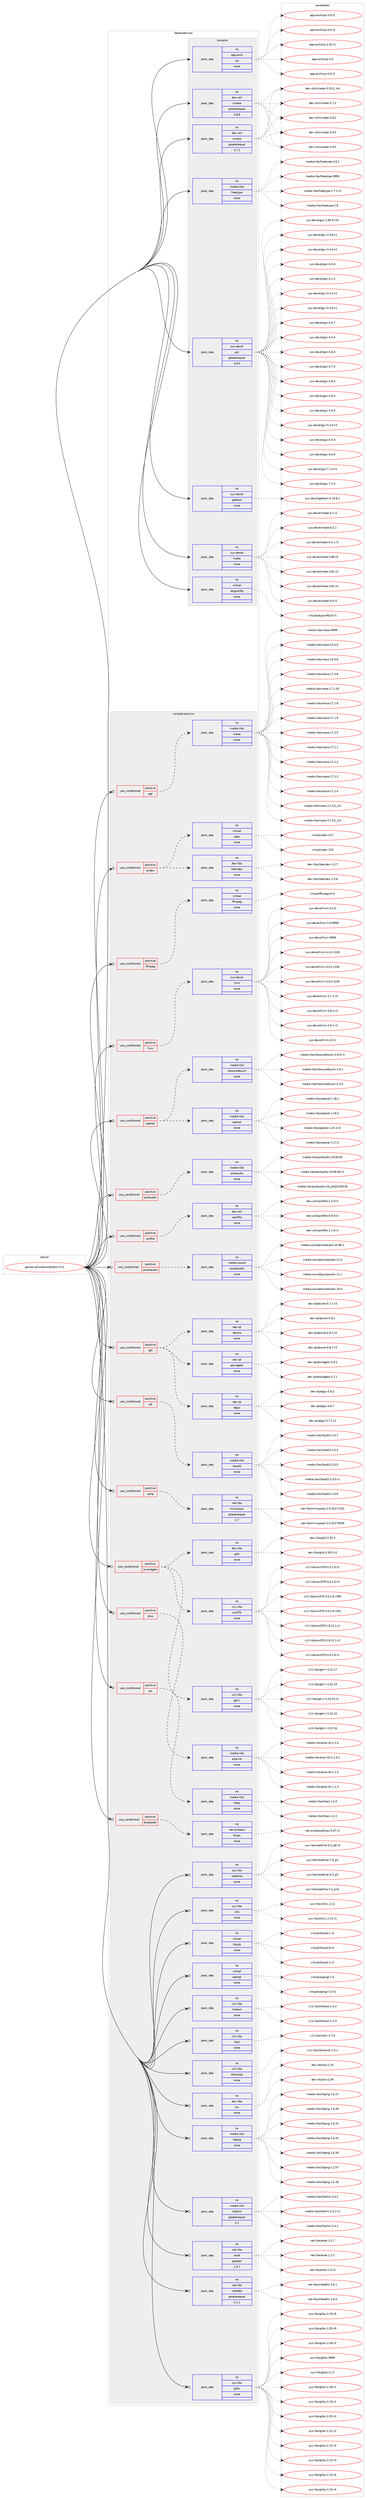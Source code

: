 digraph prolog {

# *************
# Graph options
# *************

newrank=true;
concentrate=true;
compound=true;
graph [rankdir=LR,fontname=Helvetica,fontsize=10,ranksep=1.5];#, ranksep=2.5, nodesep=0.2];
edge  [arrowhead=vee];
node  [fontname=Helvetica,fontsize=10];

# **********
# The ebuild
# **********

subgraph cluster_leftcol {
color=gray;
rank=same;
label=<<i>ebuild</i>>;
id [label="games-emulation/dolphin-5.0", color=red, width=4, href="../games-emulation/dolphin-5.0.svg"];
}

# ****************
# The dependencies
# ****************

subgraph cluster_midcol {
color=gray;
label=<<i>dependencies</i>>;
subgraph cluster_compile {
fillcolor="#eeeeee";
style=filled;
label=<<i>compile</i>>;
subgraph pack211803 {
dependency296151 [label=<<TABLE BORDER="0" CELLBORDER="1" CELLSPACING="0" CELLPADDING="4" WIDTH="220"><TR><TD ROWSPAN="6" CELLPADDING="30">pack_dep</TD></TR><TR><TD WIDTH="110">no</TD></TR><TR><TD>app-arch</TD></TR><TR><TD>zip</TD></TR><TR><TD>none</TD></TR><TR><TD></TD></TR></TABLE>>, shape=none, color=blue];
}
id:e -> dependency296151:w [weight=20,style="solid",arrowhead="vee"];
subgraph pack211804 {
dependency296152 [label=<<TABLE BORDER="0" CELLBORDER="1" CELLSPACING="0" CELLPADDING="4" WIDTH="220"><TR><TD ROWSPAN="6" CELLPADDING="30">pack_dep</TD></TR><TR><TD WIDTH="110">no</TD></TR><TR><TD>dev-util</TD></TR><TR><TD>cmake</TD></TR><TR><TD>greaterequal</TD></TR><TR><TD>2.8.8</TD></TR></TABLE>>, shape=none, color=blue];
}
id:e -> dependency296152:w [weight=20,style="solid",arrowhead="vee"];
subgraph pack211805 {
dependency296153 [label=<<TABLE BORDER="0" CELLBORDER="1" CELLSPACING="0" CELLPADDING="4" WIDTH="220"><TR><TD ROWSPAN="6" CELLPADDING="30">pack_dep</TD></TR><TR><TD WIDTH="110">no</TD></TR><TR><TD>dev-util</TD></TR><TR><TD>cmake</TD></TR><TR><TD>greaterequal</TD></TR><TR><TD>3.7.2</TD></TR></TABLE>>, shape=none, color=blue];
}
id:e -> dependency296153:w [weight=20,style="solid",arrowhead="vee"];
subgraph pack211806 {
dependency296154 [label=<<TABLE BORDER="0" CELLBORDER="1" CELLSPACING="0" CELLPADDING="4" WIDTH="220"><TR><TD ROWSPAN="6" CELLPADDING="30">pack_dep</TD></TR><TR><TD WIDTH="110">no</TD></TR><TR><TD>media-libs</TD></TR><TR><TD>freetype</TD></TR><TR><TD>none</TD></TR><TR><TD></TD></TR></TABLE>>, shape=none, color=blue];
}
id:e -> dependency296154:w [weight=20,style="solid",arrowhead="vee"];
subgraph pack211807 {
dependency296155 [label=<<TABLE BORDER="0" CELLBORDER="1" CELLSPACING="0" CELLPADDING="4" WIDTH="220"><TR><TD ROWSPAN="6" CELLPADDING="30">pack_dep</TD></TR><TR><TD WIDTH="110">no</TD></TR><TR><TD>sys-devel</TD></TR><TR><TD>gcc</TD></TR><TR><TD>greaterequal</TD></TR><TR><TD>4.9.0</TD></TR></TABLE>>, shape=none, color=blue];
}
id:e -> dependency296155:w [weight=20,style="solid",arrowhead="vee"];
subgraph pack211808 {
dependency296156 [label=<<TABLE BORDER="0" CELLBORDER="1" CELLSPACING="0" CELLPADDING="4" WIDTH="220"><TR><TD ROWSPAN="6" CELLPADDING="30">pack_dep</TD></TR><TR><TD WIDTH="110">no</TD></TR><TR><TD>sys-devel</TD></TR><TR><TD>gettext</TD></TR><TR><TD>none</TD></TR><TR><TD></TD></TR></TABLE>>, shape=none, color=blue];
}
id:e -> dependency296156:w [weight=20,style="solid",arrowhead="vee"];
subgraph pack211809 {
dependency296157 [label=<<TABLE BORDER="0" CELLBORDER="1" CELLSPACING="0" CELLPADDING="4" WIDTH="220"><TR><TD ROWSPAN="6" CELLPADDING="30">pack_dep</TD></TR><TR><TD WIDTH="110">no</TD></TR><TR><TD>sys-devel</TD></TR><TR><TD>make</TD></TR><TR><TD>none</TD></TR><TR><TD></TD></TR></TABLE>>, shape=none, color=blue];
}
id:e -> dependency296157:w [weight=20,style="solid",arrowhead="vee"];
subgraph pack211810 {
dependency296158 [label=<<TABLE BORDER="0" CELLBORDER="1" CELLSPACING="0" CELLPADDING="4" WIDTH="220"><TR><TD ROWSPAN="6" CELLPADDING="30">pack_dep</TD></TR><TR><TD WIDTH="110">no</TD></TR><TR><TD>virtual</TD></TR><TR><TD>pkgconfig</TD></TR><TR><TD>none</TD></TR><TR><TD></TD></TR></TABLE>>, shape=none, color=blue];
}
id:e -> dependency296158:w [weight=20,style="solid",arrowhead="vee"];
}
subgraph cluster_compileandrun {
fillcolor="#eeeeee";
style=filled;
label=<<i>compile and run</i>>;
subgraph cond79890 {
dependency296159 [label=<<TABLE BORDER="0" CELLBORDER="1" CELLSPACING="0" CELLPADDING="4"><TR><TD ROWSPAN="3" CELLPADDING="10">use_conditional</TD></TR><TR><TD>positive</TD></TR><TR><TD>alsa</TD></TR></TABLE>>, shape=none, color=red];
subgraph pack211811 {
dependency296160 [label=<<TABLE BORDER="0" CELLBORDER="1" CELLSPACING="0" CELLPADDING="4" WIDTH="220"><TR><TD ROWSPAN="6" CELLPADDING="30">pack_dep</TD></TR><TR><TD WIDTH="110">no</TD></TR><TR><TD>media-libs</TD></TR><TR><TD>alsa-lib</TD></TR><TR><TD>none</TD></TR><TR><TD></TD></TR></TABLE>>, shape=none, color=blue];
}
dependency296159:e -> dependency296160:w [weight=20,style="dashed",arrowhead="vee"];
}
id:e -> dependency296159:w [weight=20,style="solid",arrowhead="odotvee"];
subgraph cond79891 {
dependency296161 [label=<<TABLE BORDER="0" CELLBORDER="1" CELLSPACING="0" CELLPADDING="4"><TR><TD ROWSPAN="3" CELLPADDING="10">use_conditional</TD></TR><TR><TD>positive</TD></TR><TR><TD>ao</TD></TR></TABLE>>, shape=none, color=red];
subgraph pack211812 {
dependency296162 [label=<<TABLE BORDER="0" CELLBORDER="1" CELLSPACING="0" CELLPADDING="4" WIDTH="220"><TR><TD ROWSPAN="6" CELLPADDING="30">pack_dep</TD></TR><TR><TD WIDTH="110">no</TD></TR><TR><TD>media-libs</TD></TR><TR><TD>libao</TD></TR><TR><TD>none</TD></TR><TR><TD></TD></TR></TABLE>>, shape=none, color=blue];
}
dependency296161:e -> dependency296162:w [weight=20,style="dashed",arrowhead="vee"];
}
id:e -> dependency296161:w [weight=20,style="solid",arrowhead="odotvee"];
subgraph cond79892 {
dependency296163 [label=<<TABLE BORDER="0" CELLBORDER="1" CELLSPACING="0" CELLPADDING="4"><TR><TD ROWSPAN="3" CELLPADDING="10">use_conditional</TD></TR><TR><TD>positive</TD></TR><TR><TD>bluetooth</TD></TR></TABLE>>, shape=none, color=red];
subgraph pack211813 {
dependency296164 [label=<<TABLE BORDER="0" CELLBORDER="1" CELLSPACING="0" CELLPADDING="4" WIDTH="220"><TR><TD ROWSPAN="6" CELLPADDING="30">pack_dep</TD></TR><TR><TD WIDTH="110">no</TD></TR><TR><TD>net-wireless</TD></TR><TR><TD>bluez</TD></TR><TR><TD>none</TD></TR><TR><TD></TD></TR></TABLE>>, shape=none, color=blue];
}
dependency296163:e -> dependency296164:w [weight=20,style="dashed",arrowhead="vee"];
}
id:e -> dependency296163:w [weight=20,style="solid",arrowhead="odotvee"];
subgraph cond79893 {
dependency296165 [label=<<TABLE BORDER="0" CELLBORDER="1" CELLSPACING="0" CELLPADDING="4"><TR><TD ROWSPAN="3" CELLPADDING="10">use_conditional</TD></TR><TR><TD>positive</TD></TR><TR><TD>egl</TD></TR></TABLE>>, shape=none, color=red];
subgraph pack211814 {
dependency296166 [label=<<TABLE BORDER="0" CELLBORDER="1" CELLSPACING="0" CELLPADDING="4" WIDTH="220"><TR><TD ROWSPAN="6" CELLPADDING="30">pack_dep</TD></TR><TR><TD WIDTH="110">no</TD></TR><TR><TD>media-libs</TD></TR><TR><TD>mesa</TD></TR><TR><TD>none</TD></TR><TR><TD></TD></TR></TABLE>>, shape=none, color=blue];
}
dependency296165:e -> dependency296166:w [weight=20,style="dashed",arrowhead="vee"];
}
id:e -> dependency296165:w [weight=20,style="solid",arrowhead="odotvee"];
subgraph cond79894 {
dependency296167 [label=<<TABLE BORDER="0" CELLBORDER="1" CELLSPACING="0" CELLPADDING="4"><TR><TD ROWSPAN="3" CELLPADDING="10">use_conditional</TD></TR><TR><TD>positive</TD></TR><TR><TD>evdev</TD></TR></TABLE>>, shape=none, color=red];
subgraph pack211815 {
dependency296168 [label=<<TABLE BORDER="0" CELLBORDER="1" CELLSPACING="0" CELLPADDING="4" WIDTH="220"><TR><TD ROWSPAN="6" CELLPADDING="30">pack_dep</TD></TR><TR><TD WIDTH="110">no</TD></TR><TR><TD>dev-libs</TD></TR><TR><TD>libevdev</TD></TR><TR><TD>none</TD></TR><TR><TD></TD></TR></TABLE>>, shape=none, color=blue];
}
dependency296167:e -> dependency296168:w [weight=20,style="dashed",arrowhead="vee"];
subgraph pack211816 {
dependency296169 [label=<<TABLE BORDER="0" CELLBORDER="1" CELLSPACING="0" CELLPADDING="4" WIDTH="220"><TR><TD ROWSPAN="6" CELLPADDING="30">pack_dep</TD></TR><TR><TD WIDTH="110">no</TD></TR><TR><TD>virtual</TD></TR><TR><TD>udev</TD></TR><TR><TD>none</TD></TR><TR><TD></TD></TR></TABLE>>, shape=none, color=blue];
}
dependency296167:e -> dependency296169:w [weight=20,style="dashed",arrowhead="vee"];
}
id:e -> dependency296167:w [weight=20,style="solid",arrowhead="odotvee"];
subgraph cond79895 {
dependency296170 [label=<<TABLE BORDER="0" CELLBORDER="1" CELLSPACING="0" CELLPADDING="4"><TR><TD ROWSPAN="3" CELLPADDING="10">use_conditional</TD></TR><TR><TD>positive</TD></TR><TR><TD>ffmpeg</TD></TR></TABLE>>, shape=none, color=red];
subgraph pack211817 {
dependency296171 [label=<<TABLE BORDER="0" CELLBORDER="1" CELLSPACING="0" CELLPADDING="4" WIDTH="220"><TR><TD ROWSPAN="6" CELLPADDING="30">pack_dep</TD></TR><TR><TD WIDTH="110">no</TD></TR><TR><TD>virtual</TD></TR><TR><TD>ffmpeg</TD></TR><TR><TD>none</TD></TR><TR><TD></TD></TR></TABLE>>, shape=none, color=blue];
}
dependency296170:e -> dependency296171:w [weight=20,style="dashed",arrowhead="vee"];
}
id:e -> dependency296170:w [weight=20,style="solid",arrowhead="odotvee"];
subgraph cond79896 {
dependency296172 [label=<<TABLE BORDER="0" CELLBORDER="1" CELLSPACING="0" CELLPADDING="4"><TR><TD ROWSPAN="3" CELLPADDING="10">use_conditional</TD></TR><TR><TD>positive</TD></TR><TR><TD>llvm</TD></TR></TABLE>>, shape=none, color=red];
subgraph pack211818 {
dependency296173 [label=<<TABLE BORDER="0" CELLBORDER="1" CELLSPACING="0" CELLPADDING="4" WIDTH="220"><TR><TD ROWSPAN="6" CELLPADDING="30">pack_dep</TD></TR><TR><TD WIDTH="110">no</TD></TR><TR><TD>sys-devel</TD></TR><TR><TD>llvm</TD></TR><TR><TD>none</TD></TR><TR><TD></TD></TR></TABLE>>, shape=none, color=blue];
}
dependency296172:e -> dependency296173:w [weight=20,style="dashed",arrowhead="vee"];
}
id:e -> dependency296172:w [weight=20,style="solid",arrowhead="odotvee"];
subgraph cond79897 {
dependency296174 [label=<<TABLE BORDER="0" CELLBORDER="1" CELLSPACING="0" CELLPADDING="4"><TR><TD ROWSPAN="3" CELLPADDING="10">use_conditional</TD></TR><TR><TD>positive</TD></TR><TR><TD>openal</TD></TR></TABLE>>, shape=none, color=red];
subgraph pack211819 {
dependency296175 [label=<<TABLE BORDER="0" CELLBORDER="1" CELLSPACING="0" CELLPADDING="4" WIDTH="220"><TR><TD ROWSPAN="6" CELLPADDING="30">pack_dep</TD></TR><TR><TD WIDTH="110">no</TD></TR><TR><TD>media-libs</TD></TR><TR><TD>openal</TD></TR><TR><TD>none</TD></TR><TR><TD></TD></TR></TABLE>>, shape=none, color=blue];
}
dependency296174:e -> dependency296175:w [weight=20,style="dashed",arrowhead="vee"];
subgraph pack211820 {
dependency296176 [label=<<TABLE BORDER="0" CELLBORDER="1" CELLSPACING="0" CELLPADDING="4" WIDTH="220"><TR><TD ROWSPAN="6" CELLPADDING="30">pack_dep</TD></TR><TR><TD WIDTH="110">no</TD></TR><TR><TD>media-libs</TD></TR><TR><TD>libsoundtouch</TD></TR><TR><TD>none</TD></TR><TR><TD></TD></TR></TABLE>>, shape=none, color=blue];
}
dependency296174:e -> dependency296176:w [weight=20,style="dashed",arrowhead="vee"];
}
id:e -> dependency296174:w [weight=20,style="solid",arrowhead="odotvee"];
subgraph cond79898 {
dependency296177 [label=<<TABLE BORDER="0" CELLBORDER="1" CELLSPACING="0" CELLPADDING="4"><TR><TD ROWSPAN="3" CELLPADDING="10">use_conditional</TD></TR><TR><TD>positive</TD></TR><TR><TD>portaudio</TD></TR></TABLE>>, shape=none, color=red];
subgraph pack211821 {
dependency296178 [label=<<TABLE BORDER="0" CELLBORDER="1" CELLSPACING="0" CELLPADDING="4" WIDTH="220"><TR><TD ROWSPAN="6" CELLPADDING="30">pack_dep</TD></TR><TR><TD WIDTH="110">no</TD></TR><TR><TD>media-libs</TD></TR><TR><TD>portaudio</TD></TR><TR><TD>none</TD></TR><TR><TD></TD></TR></TABLE>>, shape=none, color=blue];
}
dependency296177:e -> dependency296178:w [weight=20,style="dashed",arrowhead="vee"];
}
id:e -> dependency296177:w [weight=20,style="solid",arrowhead="odotvee"];
subgraph cond79899 {
dependency296179 [label=<<TABLE BORDER="0" CELLBORDER="1" CELLSPACING="0" CELLPADDING="4"><TR><TD ROWSPAN="3" CELLPADDING="10">use_conditional</TD></TR><TR><TD>positive</TD></TR><TR><TD>profile</TD></TR></TABLE>>, shape=none, color=red];
subgraph pack211822 {
dependency296180 [label=<<TABLE BORDER="0" CELLBORDER="1" CELLSPACING="0" CELLPADDING="4" WIDTH="220"><TR><TD ROWSPAN="6" CELLPADDING="30">pack_dep</TD></TR><TR><TD WIDTH="110">no</TD></TR><TR><TD>dev-util</TD></TR><TR><TD>oprofile</TD></TR><TR><TD>none</TD></TR><TR><TD></TD></TR></TABLE>>, shape=none, color=blue];
}
dependency296179:e -> dependency296180:w [weight=20,style="dashed",arrowhead="vee"];
}
id:e -> dependency296179:w [weight=20,style="solid",arrowhead="odotvee"];
subgraph cond79900 {
dependency296181 [label=<<TABLE BORDER="0" CELLBORDER="1" CELLSPACING="0" CELLPADDING="4"><TR><TD ROWSPAN="3" CELLPADDING="10">use_conditional</TD></TR><TR><TD>positive</TD></TR><TR><TD>pulseaudio</TD></TR></TABLE>>, shape=none, color=red];
subgraph pack211823 {
dependency296182 [label=<<TABLE BORDER="0" CELLBORDER="1" CELLSPACING="0" CELLPADDING="4" WIDTH="220"><TR><TD ROWSPAN="6" CELLPADDING="30">pack_dep</TD></TR><TR><TD WIDTH="110">no</TD></TR><TR><TD>media-sound</TD></TR><TR><TD>pulseaudio</TD></TR><TR><TD>none</TD></TR><TR><TD></TD></TR></TABLE>>, shape=none, color=blue];
}
dependency296181:e -> dependency296182:w [weight=20,style="dashed",arrowhead="vee"];
}
id:e -> dependency296181:w [weight=20,style="solid",arrowhead="odotvee"];
subgraph cond79901 {
dependency296183 [label=<<TABLE BORDER="0" CELLBORDER="1" CELLSPACING="0" CELLPADDING="4"><TR><TD ROWSPAN="3" CELLPADDING="10">use_conditional</TD></TR><TR><TD>positive</TD></TR><TR><TD>qt5</TD></TR></TABLE>>, shape=none, color=red];
subgraph pack211824 {
dependency296184 [label=<<TABLE BORDER="0" CELLBORDER="1" CELLSPACING="0" CELLPADDING="4" WIDTH="220"><TR><TD ROWSPAN="6" CELLPADDING="30">pack_dep</TD></TR><TR><TD WIDTH="110">no</TD></TR><TR><TD>dev-qt</TD></TR><TR><TD>qtcore</TD></TR><TR><TD>none</TD></TR><TR><TD></TD></TR></TABLE>>, shape=none, color=blue];
}
dependency296183:e -> dependency296184:w [weight=20,style="dashed",arrowhead="vee"];
subgraph pack211825 {
dependency296185 [label=<<TABLE BORDER="0" CELLBORDER="1" CELLSPACING="0" CELLPADDING="4" WIDTH="220"><TR><TD ROWSPAN="6" CELLPADDING="30">pack_dep</TD></TR><TR><TD WIDTH="110">no</TD></TR><TR><TD>dev-qt</TD></TR><TR><TD>qtgui</TD></TR><TR><TD>none</TD></TR><TR><TD></TD></TR></TABLE>>, shape=none, color=blue];
}
dependency296183:e -> dependency296185:w [weight=20,style="dashed",arrowhead="vee"];
subgraph pack211826 {
dependency296186 [label=<<TABLE BORDER="0" CELLBORDER="1" CELLSPACING="0" CELLPADDING="4" WIDTH="220"><TR><TD ROWSPAN="6" CELLPADDING="30">pack_dep</TD></TR><TR><TD WIDTH="110">no</TD></TR><TR><TD>dev-qt</TD></TR><TR><TD>qtwidgets</TD></TR><TR><TD>none</TD></TR><TR><TD></TD></TR></TABLE>>, shape=none, color=blue];
}
dependency296183:e -> dependency296186:w [weight=20,style="dashed",arrowhead="vee"];
}
id:e -> dependency296183:w [weight=20,style="solid",arrowhead="odotvee"];
subgraph cond79902 {
dependency296187 [label=<<TABLE BORDER="0" CELLBORDER="1" CELLSPACING="0" CELLPADDING="4"><TR><TD ROWSPAN="3" CELLPADDING="10">use_conditional</TD></TR><TR><TD>positive</TD></TR><TR><TD>sdl</TD></TR></TABLE>>, shape=none, color=red];
subgraph pack211827 {
dependency296188 [label=<<TABLE BORDER="0" CELLBORDER="1" CELLSPACING="0" CELLPADDING="4" WIDTH="220"><TR><TD ROWSPAN="6" CELLPADDING="30">pack_dep</TD></TR><TR><TD WIDTH="110">no</TD></TR><TR><TD>media-libs</TD></TR><TR><TD>libsdl2</TD></TR><TR><TD>none</TD></TR><TR><TD></TD></TR></TABLE>>, shape=none, color=blue];
}
dependency296187:e -> dependency296188:w [weight=20,style="dashed",arrowhead="vee"];
}
id:e -> dependency296187:w [weight=20,style="solid",arrowhead="odotvee"];
subgraph cond79903 {
dependency296189 [label=<<TABLE BORDER="0" CELLBORDER="1" CELLSPACING="0" CELLPADDING="4"><TR><TD ROWSPAN="3" CELLPADDING="10">use_conditional</TD></TR><TR><TD>positive</TD></TR><TR><TD>upnp</TD></TR></TABLE>>, shape=none, color=red];
subgraph pack211828 {
dependency296190 [label=<<TABLE BORDER="0" CELLBORDER="1" CELLSPACING="0" CELLPADDING="4" WIDTH="220"><TR><TD ROWSPAN="6" CELLPADDING="30">pack_dep</TD></TR><TR><TD WIDTH="110">no</TD></TR><TR><TD>net-libs</TD></TR><TR><TD>miniupnpc</TD></TR><TR><TD>greaterequal</TD></TR><TR><TD>1.7</TD></TR></TABLE>>, shape=none, color=blue];
}
dependency296189:e -> dependency296190:w [weight=20,style="dashed",arrowhead="vee"];
}
id:e -> dependency296189:w [weight=20,style="solid",arrowhead="odotvee"];
subgraph cond79904 {
dependency296191 [label=<<TABLE BORDER="0" CELLBORDER="1" CELLSPACING="0" CELLPADDING="4"><TR><TD ROWSPAN="3" CELLPADDING="10">use_conditional</TD></TR><TR><TD>positive</TD></TR><TR><TD>wxwidgets</TD></TR></TABLE>>, shape=none, color=red];
subgraph pack211829 {
dependency296192 [label=<<TABLE BORDER="0" CELLBORDER="1" CELLSPACING="0" CELLPADDING="4" WIDTH="220"><TR><TD ROWSPAN="6" CELLPADDING="30">pack_dep</TD></TR><TR><TD WIDTH="110">no</TD></TR><TR><TD>dev-libs</TD></TR><TR><TD>glib</TD></TR><TR><TD>none</TD></TR><TR><TD></TD></TR></TABLE>>, shape=none, color=blue];
}
dependency296191:e -> dependency296192:w [weight=20,style="dashed",arrowhead="vee"];
subgraph pack211830 {
dependency296193 [label=<<TABLE BORDER="0" CELLBORDER="1" CELLSPACING="0" CELLPADDING="4" WIDTH="220"><TR><TD ROWSPAN="6" CELLPADDING="30">pack_dep</TD></TR><TR><TD WIDTH="110">no</TD></TR><TR><TD>x11-libs</TD></TR><TR><TD>gtk+</TD></TR><TR><TD>none</TD></TR><TR><TD></TD></TR></TABLE>>, shape=none, color=blue];
}
dependency296191:e -> dependency296193:w [weight=20,style="dashed",arrowhead="vee"];
subgraph pack211831 {
dependency296194 [label=<<TABLE BORDER="0" CELLBORDER="1" CELLSPACING="0" CELLPADDING="4" WIDTH="220"><TR><TD ROWSPAN="6" CELLPADDING="30">pack_dep</TD></TR><TR><TD WIDTH="110">no</TD></TR><TR><TD>x11-libs</TD></TR><TR><TD>wxGTK</TD></TR><TR><TD>none</TD></TR><TR><TD></TD></TR></TABLE>>, shape=none, color=blue];
}
dependency296191:e -> dependency296194:w [weight=20,style="dashed",arrowhead="vee"];
}
id:e -> dependency296191:w [weight=20,style="solid",arrowhead="odotvee"];
subgraph pack211832 {
dependency296195 [label=<<TABLE BORDER="0" CELLBORDER="1" CELLSPACING="0" CELLPADDING="4" WIDTH="220"><TR><TD ROWSPAN="6" CELLPADDING="30">pack_dep</TD></TR><TR><TD WIDTH="110">no</TD></TR><TR><TD>dev-libs</TD></TR><TR><TD>lzo</TD></TR><TR><TD>none</TD></TR><TR><TD></TD></TR></TABLE>>, shape=none, color=blue];
}
id:e -> dependency296195:w [weight=20,style="solid",arrowhead="odotvee"];
subgraph pack211833 {
dependency296196 [label=<<TABLE BORDER="0" CELLBORDER="1" CELLSPACING="0" CELLPADDING="4" WIDTH="220"><TR><TD ROWSPAN="6" CELLPADDING="30">pack_dep</TD></TR><TR><TD WIDTH="110">no</TD></TR><TR><TD>media-libs</TD></TR><TR><TD>libpng</TD></TR><TR><TD>none</TD></TR><TR><TD></TD></TR></TABLE>>, shape=none, color=blue];
}
id:e -> dependency296196:w [weight=20,style="solid",arrowhead="odotvee"];
subgraph pack211834 {
dependency296197 [label=<<TABLE BORDER="0" CELLBORDER="1" CELLSPACING="0" CELLPADDING="4" WIDTH="220"><TR><TD ROWSPAN="6" CELLPADDING="30">pack_dep</TD></TR><TR><TD WIDTH="110">no</TD></TR><TR><TD>media-libs</TD></TR><TR><TD>libsfml</TD></TR><TR><TD>greaterequal</TD></TR><TR><TD>2.1</TD></TR></TABLE>>, shape=none, color=blue];
}
id:e -> dependency296197:w [weight=20,style="solid",arrowhead="odotvee"];
subgraph pack211835 {
dependency296198 [label=<<TABLE BORDER="0" CELLBORDER="1" CELLSPACING="0" CELLPADDING="4" WIDTH="220"><TR><TD ROWSPAN="6" CELLPADDING="30">pack_dep</TD></TR><TR><TD WIDTH="110">no</TD></TR><TR><TD>net-libs</TD></TR><TR><TD>enet</TD></TR><TR><TD>greater</TD></TR><TR><TD>1.3.7</TD></TR></TABLE>>, shape=none, color=blue];
}
id:e -> dependency296198:w [weight=20,style="solid",arrowhead="odotvee"];
subgraph pack211836 {
dependency296199 [label=<<TABLE BORDER="0" CELLBORDER="1" CELLSPACING="0" CELLPADDING="4" WIDTH="220"><TR><TD ROWSPAN="6" CELLPADDING="30">pack_dep</TD></TR><TR><TD WIDTH="110">no</TD></TR><TR><TD>net-libs</TD></TR><TR><TD>mbedtls</TD></TR><TR><TD>greaterequal</TD></TR><TR><TD>2.1.1</TD></TR></TABLE>>, shape=none, color=blue];
}
id:e -> dependency296199:w [weight=20,style="solid",arrowhead="odotvee"];
subgraph pack211837 {
dependency296200 [label=<<TABLE BORDER="0" CELLBORDER="1" CELLSPACING="0" CELLPADDING="4" WIDTH="220"><TR><TD ROWSPAN="6" CELLPADDING="30">pack_dep</TD></TR><TR><TD WIDTH="110">no</TD></TR><TR><TD>sys-libs</TD></TR><TR><TD>glibc</TD></TR><TR><TD>none</TD></TR><TR><TD></TD></TR></TABLE>>, shape=none, color=blue];
}
id:e -> dependency296200:w [weight=20,style="solid",arrowhead="odotvee"];
subgraph pack211838 {
dependency296201 [label=<<TABLE BORDER="0" CELLBORDER="1" CELLSPACING="0" CELLPADDING="4" WIDTH="220"><TR><TD ROWSPAN="6" CELLPADDING="30">pack_dep</TD></TR><TR><TD WIDTH="110">no</TD></TR><TR><TD>sys-libs</TD></TR><TR><TD>readline</TD></TR><TR><TD>none</TD></TR><TR><TD></TD></TR></TABLE>>, shape=none, color=blue];
}
id:e -> dependency296201:w [weight=20,style="solid",arrowhead="odotvee"];
subgraph pack211839 {
dependency296202 [label=<<TABLE BORDER="0" CELLBORDER="1" CELLSPACING="0" CELLPADDING="4" WIDTH="220"><TR><TD ROWSPAN="6" CELLPADDING="30">pack_dep</TD></TR><TR><TD WIDTH="110">no</TD></TR><TR><TD>sys-libs</TD></TR><TR><TD>zlib</TD></TR><TR><TD>none</TD></TR><TR><TD></TD></TR></TABLE>>, shape=none, color=blue];
}
id:e -> dependency296202:w [weight=20,style="solid",arrowhead="odotvee"];
subgraph pack211840 {
dependency296203 [label=<<TABLE BORDER="0" CELLBORDER="1" CELLSPACING="0" CELLPADDING="4" WIDTH="220"><TR><TD ROWSPAN="6" CELLPADDING="30">pack_dep</TD></TR><TR><TD WIDTH="110">no</TD></TR><TR><TD>virtual</TD></TR><TR><TD>libusb</TD></TR><TR><TD>none</TD></TR><TR><TD></TD></TR></TABLE>>, shape=none, color=blue];
}
id:e -> dependency296203:w [weight=20,style="solid",arrowhead="odotvee"];
subgraph pack211841 {
dependency296204 [label=<<TABLE BORDER="0" CELLBORDER="1" CELLSPACING="0" CELLPADDING="4" WIDTH="220"><TR><TD ROWSPAN="6" CELLPADDING="30">pack_dep</TD></TR><TR><TD WIDTH="110">no</TD></TR><TR><TD>virtual</TD></TR><TR><TD>opengl</TD></TR><TR><TD>none</TD></TR><TR><TD></TD></TR></TABLE>>, shape=none, color=blue];
}
id:e -> dependency296204:w [weight=20,style="solid",arrowhead="odotvee"];
subgraph pack211842 {
dependency296205 [label=<<TABLE BORDER="0" CELLBORDER="1" CELLSPACING="0" CELLPADDING="4" WIDTH="220"><TR><TD ROWSPAN="6" CELLPADDING="30">pack_dep</TD></TR><TR><TD WIDTH="110">no</TD></TR><TR><TD>x11-libs</TD></TR><TR><TD>libXext</TD></TR><TR><TD>none</TD></TR><TR><TD></TD></TR></TABLE>>, shape=none, color=blue];
}
id:e -> dependency296205:w [weight=20,style="solid",arrowhead="odotvee"];
subgraph pack211843 {
dependency296206 [label=<<TABLE BORDER="0" CELLBORDER="1" CELLSPACING="0" CELLPADDING="4" WIDTH="220"><TR><TD ROWSPAN="6" CELLPADDING="30">pack_dep</TD></TR><TR><TD WIDTH="110">no</TD></TR><TR><TD>x11-libs</TD></TR><TR><TD>libXi</TD></TR><TR><TD>none</TD></TR><TR><TD></TD></TR></TABLE>>, shape=none, color=blue];
}
id:e -> dependency296206:w [weight=20,style="solid",arrowhead="odotvee"];
subgraph pack211844 {
dependency296207 [label=<<TABLE BORDER="0" CELLBORDER="1" CELLSPACING="0" CELLPADDING="4" WIDTH="220"><TR><TD ROWSPAN="6" CELLPADDING="30">pack_dep</TD></TR><TR><TD WIDTH="110">no</TD></TR><TR><TD>x11-libs</TD></TR><TR><TD>libXrandr</TD></TR><TR><TD>none</TD></TR><TR><TD></TD></TR></TABLE>>, shape=none, color=blue];
}
id:e -> dependency296207:w [weight=20,style="solid",arrowhead="odotvee"];
}
subgraph cluster_run {
fillcolor="#eeeeee";
style=filled;
label=<<i>run</i>>;
}
}

# **************
# The candidates
# **************

subgraph cluster_choices {
rank=same;
color=gray;
label=<<i>candidates</i>>;

subgraph choice211803 {
color=black;
nodesep=1;
choice971121124597114991044712210511245504651504511449 [label="app-arch/zip-2.32-r1", color=red, width=4,href="../app-arch/zip-2.32-r1.svg"];
choice971121124597114991044712210511245514648 [label="app-arch/zip-3.0", color=red, width=4,href="../app-arch/zip-3.0.svg"];
choice9711211245971149910447122105112455146484511449 [label="app-arch/zip-3.0-r1", color=red, width=4,href="../app-arch/zip-3.0-r1.svg"];
choice9711211245971149910447122105112455146484511450 [label="app-arch/zip-3.0-r2", color=red, width=4,href="../app-arch/zip-3.0-r2.svg"];
choice9711211245971149910447122105112455146484511451 [label="app-arch/zip-3.0-r3", color=red, width=4,href="../app-arch/zip-3.0-r3.svg"];
dependency296151:e -> choice971121124597114991044712210511245504651504511449:w [style=dotted,weight="100"];
dependency296151:e -> choice971121124597114991044712210511245514648:w [style=dotted,weight="100"];
dependency296151:e -> choice9711211245971149910447122105112455146484511449:w [style=dotted,weight="100"];
dependency296151:e -> choice9711211245971149910447122105112455146484511450:w [style=dotted,weight="100"];
dependency296151:e -> choice9711211245971149910447122105112455146484511451:w [style=dotted,weight="100"];
}
subgraph choice211804 {
color=black;
nodesep=1;
choice1001011184511711610510847991099710710145514649484648951149952 [label="dev-util/cmake-3.10.0_rc4", color=red, width=4,href="../dev-util/cmake-3.10.0_rc4.svg"];
choice10010111845117116105108479910997107101455146554650 [label="dev-util/cmake-3.7.2", color=red, width=4,href="../dev-util/cmake-3.7.2.svg"];
choice10010111845117116105108479910997107101455146564650 [label="dev-util/cmake-3.8.2", color=red, width=4,href="../dev-util/cmake-3.8.2.svg"];
choice10010111845117116105108479910997107101455146574652 [label="dev-util/cmake-3.9.4", color=red, width=4,href="../dev-util/cmake-3.9.4.svg"];
choice10010111845117116105108479910997107101455146574653 [label="dev-util/cmake-3.9.5", color=red, width=4,href="../dev-util/cmake-3.9.5.svg"];
dependency296152:e -> choice1001011184511711610510847991099710710145514649484648951149952:w [style=dotted,weight="100"];
dependency296152:e -> choice10010111845117116105108479910997107101455146554650:w [style=dotted,weight="100"];
dependency296152:e -> choice10010111845117116105108479910997107101455146564650:w [style=dotted,weight="100"];
dependency296152:e -> choice10010111845117116105108479910997107101455146574652:w [style=dotted,weight="100"];
dependency296152:e -> choice10010111845117116105108479910997107101455146574653:w [style=dotted,weight="100"];
}
subgraph choice211805 {
color=black;
nodesep=1;
choice1001011184511711610510847991099710710145514649484648951149952 [label="dev-util/cmake-3.10.0_rc4", color=red, width=4,href="../dev-util/cmake-3.10.0_rc4.svg"];
choice10010111845117116105108479910997107101455146554650 [label="dev-util/cmake-3.7.2", color=red, width=4,href="../dev-util/cmake-3.7.2.svg"];
choice10010111845117116105108479910997107101455146564650 [label="dev-util/cmake-3.8.2", color=red, width=4,href="../dev-util/cmake-3.8.2.svg"];
choice10010111845117116105108479910997107101455146574652 [label="dev-util/cmake-3.9.4", color=red, width=4,href="../dev-util/cmake-3.9.4.svg"];
choice10010111845117116105108479910997107101455146574653 [label="dev-util/cmake-3.9.5", color=red, width=4,href="../dev-util/cmake-3.9.5.svg"];
dependency296153:e -> choice1001011184511711610510847991099710710145514649484648951149952:w [style=dotted,weight="100"];
dependency296153:e -> choice10010111845117116105108479910997107101455146554650:w [style=dotted,weight="100"];
dependency296153:e -> choice10010111845117116105108479910997107101455146564650:w [style=dotted,weight="100"];
dependency296153:e -> choice10010111845117116105108479910997107101455146574652:w [style=dotted,weight="100"];
dependency296153:e -> choice10010111845117116105108479910997107101455146574653:w [style=dotted,weight="100"];
}
subgraph choice211806 {
color=black;
nodesep=1;
choice109101100105974510810598115471021141011011161211121014550465546494511450 [label="media-libs/freetype-2.7.1-r2", color=red, width=4,href="../media-libs/freetype-2.7.1-r2.svg"];
choice1091011001059745108105981154710211410110111612111210145504656 [label="media-libs/freetype-2.8", color=red, width=4,href="../media-libs/freetype-2.8.svg"];
choice10910110010597451081059811547102114101101116121112101455046564649 [label="media-libs/freetype-2.8.1", color=red, width=4,href="../media-libs/freetype-2.8.1.svg"];
choice109101100105974510810598115471021141011011161211121014557575757 [label="media-libs/freetype-9999", color=red, width=4,href="../media-libs/freetype-9999.svg"];
dependency296154:e -> choice109101100105974510810598115471021141011011161211121014550465546494511450:w [style=dotted,weight="100"];
dependency296154:e -> choice1091011001059745108105981154710211410110111612111210145504656:w [style=dotted,weight="100"];
dependency296154:e -> choice10910110010597451081059811547102114101101116121112101455046564649:w [style=dotted,weight="100"];
dependency296154:e -> choice109101100105974510810598115471021141011011161211121014557575757:w [style=dotted,weight="100"];
}
subgraph choice211807 {
color=black;
nodesep=1;
choice1151211154510010111810110847103999945504657534651451144948 [label="sys-devel/gcc-2.95.3-r10", color=red, width=4,href="../sys-devel/gcc-2.95.3-r10.svg"];
choice115121115451001011181011084710399994551465146544511449 [label="sys-devel/gcc-3.3.6-r1", color=red, width=4,href="../sys-devel/gcc-3.3.6-r1.svg"];
choice115121115451001011181011084710399994551465246544511450 [label="sys-devel/gcc-3.4.6-r2", color=red, width=4,href="../sys-devel/gcc-3.4.6-r2.svg"];
choice11512111545100101118101108471039999455246484652 [label="sys-devel/gcc-4.0.4", color=red, width=4,href="../sys-devel/gcc-4.0.4.svg"];
choice11512111545100101118101108471039999455246494650 [label="sys-devel/gcc-4.1.2", color=red, width=4,href="../sys-devel/gcc-4.1.2.svg"];
choice115121115451001011181011084710399994552465046524511449 [label="sys-devel/gcc-4.2.4-r1", color=red, width=4,href="../sys-devel/gcc-4.2.4-r1.svg"];
choice115121115451001011181011084710399994552465146544511449 [label="sys-devel/gcc-4.3.6-r1", color=red, width=4,href="../sys-devel/gcc-4.3.6-r1.svg"];
choice11512111545100101118101108471039999455246524655 [label="sys-devel/gcc-4.4.7", color=red, width=4,href="../sys-devel/gcc-4.4.7.svg"];
choice11512111545100101118101108471039999455246534652 [label="sys-devel/gcc-4.5.4", color=red, width=4,href="../sys-devel/gcc-4.5.4.svg"];
choice11512111545100101118101108471039999455246544652 [label="sys-devel/gcc-4.6.4", color=red, width=4,href="../sys-devel/gcc-4.6.4.svg"];
choice11512111545100101118101108471039999455246554652 [label="sys-devel/gcc-4.7.4", color=red, width=4,href="../sys-devel/gcc-4.7.4.svg"];
choice11512111545100101118101108471039999455246564653 [label="sys-devel/gcc-4.8.5", color=red, width=4,href="../sys-devel/gcc-4.8.5.svg"];
choice11512111545100101118101108471039999455246574652 [label="sys-devel/gcc-4.9.4", color=red, width=4,href="../sys-devel/gcc-4.9.4.svg"];
choice11512111545100101118101108471039999455346524648 [label="sys-devel/gcc-5.4.0", color=red, width=4,href="../sys-devel/gcc-5.4.0.svg"];
choice115121115451001011181011084710399994553465246484511451 [label="sys-devel/gcc-5.4.0-r3", color=red, width=4,href="../sys-devel/gcc-5.4.0-r3.svg"];
choice11512111545100101118101108471039999455446514648 [label="sys-devel/gcc-6.3.0", color=red, width=4,href="../sys-devel/gcc-6.3.0.svg"];
choice11512111545100101118101108471039999455446524648 [label="sys-devel/gcc-6.4.0", color=red, width=4,href="../sys-devel/gcc-6.4.0.svg"];
choice115121115451001011181011084710399994555464946484511449 [label="sys-devel/gcc-7.1.0-r1", color=red, width=4,href="../sys-devel/gcc-7.1.0-r1.svg"];
choice11512111545100101118101108471039999455546504648 [label="sys-devel/gcc-7.2.0", color=red, width=4,href="../sys-devel/gcc-7.2.0.svg"];
dependency296155:e -> choice1151211154510010111810110847103999945504657534651451144948:w [style=dotted,weight="100"];
dependency296155:e -> choice115121115451001011181011084710399994551465146544511449:w [style=dotted,weight="100"];
dependency296155:e -> choice115121115451001011181011084710399994551465246544511450:w [style=dotted,weight="100"];
dependency296155:e -> choice11512111545100101118101108471039999455246484652:w [style=dotted,weight="100"];
dependency296155:e -> choice11512111545100101118101108471039999455246494650:w [style=dotted,weight="100"];
dependency296155:e -> choice115121115451001011181011084710399994552465046524511449:w [style=dotted,weight="100"];
dependency296155:e -> choice115121115451001011181011084710399994552465146544511449:w [style=dotted,weight="100"];
dependency296155:e -> choice11512111545100101118101108471039999455246524655:w [style=dotted,weight="100"];
dependency296155:e -> choice11512111545100101118101108471039999455246534652:w [style=dotted,weight="100"];
dependency296155:e -> choice11512111545100101118101108471039999455246544652:w [style=dotted,weight="100"];
dependency296155:e -> choice11512111545100101118101108471039999455246554652:w [style=dotted,weight="100"];
dependency296155:e -> choice11512111545100101118101108471039999455246564653:w [style=dotted,weight="100"];
dependency296155:e -> choice11512111545100101118101108471039999455246574652:w [style=dotted,weight="100"];
dependency296155:e -> choice11512111545100101118101108471039999455346524648:w [style=dotted,weight="100"];
dependency296155:e -> choice115121115451001011181011084710399994553465246484511451:w [style=dotted,weight="100"];
dependency296155:e -> choice11512111545100101118101108471039999455446514648:w [style=dotted,weight="100"];
dependency296155:e -> choice11512111545100101118101108471039999455446524648:w [style=dotted,weight="100"];
dependency296155:e -> choice115121115451001011181011084710399994555464946484511449:w [style=dotted,weight="100"];
dependency296155:e -> choice11512111545100101118101108471039999455546504648:w [style=dotted,weight="100"];
}
subgraph choice211808 {
color=black;
nodesep=1;
choice1151211154510010111810110847103101116116101120116454846495746564649 [label="sys-devel/gettext-0.19.8.1", color=red, width=4,href="../sys-devel/gettext-0.19.8.1.svg"];
dependency296156:e -> choice1151211154510010111810110847103101116116101120116454846495746564649:w [style=dotted,weight="100"];
}
subgraph choice211809 {
color=black;
nodesep=1;
choice11512111545100101118101108471099710710145514656484511452 [label="sys-devel/make-3.80-r4", color=red, width=4,href="../sys-devel/make-3.80-r4.svg"];
choice11512111545100101118101108471099710710145514656494511450 [label="sys-devel/make-3.81-r2", color=red, width=4,href="../sys-devel/make-3.81-r2.svg"];
choice11512111545100101118101108471099710710145514656504511452 [label="sys-devel/make-3.82-r4", color=red, width=4,href="../sys-devel/make-3.82-r4.svg"];
choice115121115451001011181011084710997107101455246484511449 [label="sys-devel/make-4.0-r1", color=red, width=4,href="../sys-devel/make-4.0-r1.svg"];
choice115121115451001011181011084710997107101455246494511449 [label="sys-devel/make-4.1-r1", color=red, width=4,href="../sys-devel/make-4.1-r1.svg"];
choice115121115451001011181011084710997107101455246504649 [label="sys-devel/make-4.2.1", color=red, width=4,href="../sys-devel/make-4.2.1.svg"];
choice1151211154510010111810110847109971071014552465046494511449 [label="sys-devel/make-4.2.1-r1", color=red, width=4,href="../sys-devel/make-4.2.1-r1.svg"];
dependency296157:e -> choice11512111545100101118101108471099710710145514656484511452:w [style=dotted,weight="100"];
dependency296157:e -> choice11512111545100101118101108471099710710145514656494511450:w [style=dotted,weight="100"];
dependency296157:e -> choice11512111545100101118101108471099710710145514656504511452:w [style=dotted,weight="100"];
dependency296157:e -> choice115121115451001011181011084710997107101455246484511449:w [style=dotted,weight="100"];
dependency296157:e -> choice115121115451001011181011084710997107101455246494511449:w [style=dotted,weight="100"];
dependency296157:e -> choice115121115451001011181011084710997107101455246504649:w [style=dotted,weight="100"];
dependency296157:e -> choice1151211154510010111810110847109971071014552465046494511449:w [style=dotted,weight="100"];
}
subgraph choice211810 {
color=black;
nodesep=1;
choice11810511411611797108471121071039911111010210510345484511449 [label="virtual/pkgconfig-0-r1", color=red, width=4,href="../virtual/pkgconfig-0-r1.svg"];
dependency296158:e -> choice11810511411611797108471121071039911111010210510345484511449:w [style=dotted,weight="100"];
}
subgraph choice211811 {
color=black;
nodesep=1;
choice1091011001059745108105981154797108115974510810598454946494650 [label="media-libs/alsa-lib-1.1.2", color=red, width=4,href="../media-libs/alsa-lib-1.1.2.svg"];
choice1091011001059745108105981154797108115974510810598454946494651 [label="media-libs/alsa-lib-1.1.3", color=red, width=4,href="../media-libs/alsa-lib-1.1.3.svg"];
choice1091011001059745108105981154797108115974510810598454946494652 [label="media-libs/alsa-lib-1.1.4", color=red, width=4,href="../media-libs/alsa-lib-1.1.4.svg"];
choice10910110010597451081059811547971081159745108105984549464946524649 [label="media-libs/alsa-lib-1.1.4.1", color=red, width=4,href="../media-libs/alsa-lib-1.1.4.1.svg"];
dependency296160:e -> choice1091011001059745108105981154797108115974510810598454946494650:w [style=dotted,weight="100"];
dependency296160:e -> choice1091011001059745108105981154797108115974510810598454946494651:w [style=dotted,weight="100"];
dependency296160:e -> choice1091011001059745108105981154797108115974510810598454946494652:w [style=dotted,weight="100"];
dependency296160:e -> choice10910110010597451081059811547971081159745108105984549464946524649:w [style=dotted,weight="100"];
}
subgraph choice211812 {
color=black;
nodesep=1;
choice109101100105974510810598115471081059897111454946504648 [label="media-libs/libao-1.2.0", color=red, width=4,href="../media-libs/libao-1.2.0.svg"];
choice109101100105974510810598115471081059897111454946504650 [label="media-libs/libao-1.2.2", color=red, width=4,href="../media-libs/libao-1.2.2.svg"];
dependency296162:e -> choice109101100105974510810598115471081059897111454946504648:w [style=dotted,weight="100"];
dependency296162:e -> choice109101100105974510810598115471081059897111454946504650:w [style=dotted,weight="100"];
}
subgraph choice211813 {
color=black;
nodesep=1;
choice11010111645119105114101108101115115479810811710112245534652554511449 [label="net-wireless/bluez-5.47-r1", color=red, width=4,href="../net-wireless/bluez-5.47-r1.svg"];
dependency296164:e -> choice11010111645119105114101108101115115479810811710112245534652554511449:w [style=dotted,weight="100"];
}
subgraph choice211814 {
color=black;
nodesep=1;
choice109101100105974510810598115471091011159745495146484653 [label="media-libs/mesa-13.0.5", color=red, width=4,href="../media-libs/mesa-13.0.5.svg"];
choice109101100105974510810598115471091011159745495146484654 [label="media-libs/mesa-13.0.6", color=red, width=4,href="../media-libs/mesa-13.0.6.svg"];
choice109101100105974510810598115471091011159745495546484654 [label="media-libs/mesa-17.0.6", color=red, width=4,href="../media-libs/mesa-17.0.6.svg"];
choice10910110010597451081059811547109101115974549554649464948 [label="media-libs/mesa-17.1.10", color=red, width=4,href="../media-libs/mesa-17.1.10.svg"];
choice109101100105974510810598115471091011159745495546494656 [label="media-libs/mesa-17.1.8", color=red, width=4,href="../media-libs/mesa-17.1.8.svg"];
choice109101100105974510810598115471091011159745495546494657 [label="media-libs/mesa-17.1.9", color=red, width=4,href="../media-libs/mesa-17.1.9.svg"];
choice109101100105974510810598115471091011159745495546504648 [label="media-libs/mesa-17.2.0", color=red, width=4,href="../media-libs/mesa-17.2.0.svg"];
choice109101100105974510810598115471091011159745495546504649 [label="media-libs/mesa-17.2.1", color=red, width=4,href="../media-libs/mesa-17.2.1.svg"];
choice109101100105974510810598115471091011159745495546504650 [label="media-libs/mesa-17.2.2", color=red, width=4,href="../media-libs/mesa-17.2.2.svg"];
choice109101100105974510810598115471091011159745495546504651 [label="media-libs/mesa-17.2.3", color=red, width=4,href="../media-libs/mesa-17.2.3.svg"];
choice109101100105974510810598115471091011159745495546504652 [label="media-libs/mesa-17.2.4", color=red, width=4,href="../media-libs/mesa-17.2.4.svg"];
choice109101100105974510810598115471091011159745495546514648951149950 [label="media-libs/mesa-17.3.0_rc2", color=red, width=4,href="../media-libs/mesa-17.3.0_rc2.svg"];
choice109101100105974510810598115471091011159745495546514648951149951 [label="media-libs/mesa-17.3.0_rc3", color=red, width=4,href="../media-libs/mesa-17.3.0_rc3.svg"];
choice10910110010597451081059811547109101115974557575757 [label="media-libs/mesa-9999", color=red, width=4,href="../media-libs/mesa-9999.svg"];
dependency296166:e -> choice109101100105974510810598115471091011159745495146484653:w [style=dotted,weight="100"];
dependency296166:e -> choice109101100105974510810598115471091011159745495146484654:w [style=dotted,weight="100"];
dependency296166:e -> choice109101100105974510810598115471091011159745495546484654:w [style=dotted,weight="100"];
dependency296166:e -> choice10910110010597451081059811547109101115974549554649464948:w [style=dotted,weight="100"];
dependency296166:e -> choice109101100105974510810598115471091011159745495546494656:w [style=dotted,weight="100"];
dependency296166:e -> choice109101100105974510810598115471091011159745495546494657:w [style=dotted,weight="100"];
dependency296166:e -> choice109101100105974510810598115471091011159745495546504648:w [style=dotted,weight="100"];
dependency296166:e -> choice109101100105974510810598115471091011159745495546504649:w [style=dotted,weight="100"];
dependency296166:e -> choice109101100105974510810598115471091011159745495546504650:w [style=dotted,weight="100"];
dependency296166:e -> choice109101100105974510810598115471091011159745495546504651:w [style=dotted,weight="100"];
dependency296166:e -> choice109101100105974510810598115471091011159745495546504652:w [style=dotted,weight="100"];
dependency296166:e -> choice109101100105974510810598115471091011159745495546514648951149950:w [style=dotted,weight="100"];
dependency296166:e -> choice109101100105974510810598115471091011159745495546514648951149951:w [style=dotted,weight="100"];
dependency296166:e -> choice10910110010597451081059811547109101115974557575757:w [style=dotted,weight="100"];
}
subgraph choice211815 {
color=black;
nodesep=1;
choice10010111845108105981154710810598101118100101118454946534654 [label="dev-libs/libevdev-1.5.6", color=red, width=4,href="../dev-libs/libevdev-1.5.6.svg"];
choice10010111845108105981154710810598101118100101118454946534655 [label="dev-libs/libevdev-1.5.7", color=red, width=4,href="../dev-libs/libevdev-1.5.7.svg"];
dependency296168:e -> choice10010111845108105981154710810598101118100101118454946534654:w [style=dotted,weight="100"];
dependency296168:e -> choice10010111845108105981154710810598101118100101118454946534655:w [style=dotted,weight="100"];
}
subgraph choice211816 {
color=black;
nodesep=1;
choice118105114116117971084711710010111845504953 [label="virtual/udev-215", color=red, width=4,href="../virtual/udev-215.svg"];
choice118105114116117971084711710010111845504955 [label="virtual/udev-217", color=red, width=4,href="../virtual/udev-217.svg"];
dependency296169:e -> choice118105114116117971084711710010111845504953:w [style=dotted,weight="100"];
dependency296169:e -> choice118105114116117971084711710010111845504955:w [style=dotted,weight="100"];
}
subgraph choice211817 {
color=black;
nodesep=1;
choice118105114116117971084710210210911210110345574511450 [label="virtual/ffmpeg-9-r2", color=red, width=4,href="../virtual/ffmpeg-9-r2.svg"];
dependency296171:e -> choice118105114116117971084710210210911210110345574511450:w [style=dotted,weight="100"];
}
subgraph choice211818 {
color=black;
nodesep=1;
choice115121115451001011181011084710810811810945514652465045114494848 [label="sys-devel/llvm-3.4.2-r100", color=red, width=4,href="../sys-devel/llvm-3.4.2-r100.svg"];
choice115121115451001011181011084710810811810945514653465045114494848 [label="sys-devel/llvm-3.5.2-r100", color=red, width=4,href="../sys-devel/llvm-3.5.2-r100.svg"];
choice115121115451001011181011084710810811810945514654465045114494848 [label="sys-devel/llvm-3.6.2-r100", color=red, width=4,href="../sys-devel/llvm-3.6.2-r100.svg"];
choice11512111545100101118101108471081081181094551465546494511451 [label="sys-devel/llvm-3.7.1-r3", color=red, width=4,href="../sys-devel/llvm-3.7.1-r3.svg"];
choice11512111545100101118101108471081081181094551465646494511450 [label="sys-devel/llvm-3.8.1-r2", color=red, width=4,href="../sys-devel/llvm-3.8.1-r2.svg"];
choice11512111545100101118101108471081081181094551465746494511449 [label="sys-devel/llvm-3.9.1-r1", color=red, width=4,href="../sys-devel/llvm-3.9.1-r1.svg"];
choice1151211154510010111810110847108108118109455246484649 [label="sys-devel/llvm-4.0.1", color=red, width=4,href="../sys-devel/llvm-4.0.1.svg"];
choice1151211154510010111810110847108108118109455346484648 [label="sys-devel/llvm-5.0.0", color=red, width=4,href="../sys-devel/llvm-5.0.0.svg"];
choice1151211154510010111810110847108108118109455346484657575757 [label="sys-devel/llvm-5.0.9999", color=red, width=4,href="../sys-devel/llvm-5.0.9999.svg"];
choice11512111545100101118101108471081081181094557575757 [label="sys-devel/llvm-9999", color=red, width=4,href="../sys-devel/llvm-9999.svg"];
dependency296173:e -> choice115121115451001011181011084710810811810945514652465045114494848:w [style=dotted,weight="100"];
dependency296173:e -> choice115121115451001011181011084710810811810945514653465045114494848:w [style=dotted,weight="100"];
dependency296173:e -> choice115121115451001011181011084710810811810945514654465045114494848:w [style=dotted,weight="100"];
dependency296173:e -> choice11512111545100101118101108471081081181094551465546494511451:w [style=dotted,weight="100"];
dependency296173:e -> choice11512111545100101118101108471081081181094551465646494511450:w [style=dotted,weight="100"];
dependency296173:e -> choice11512111545100101118101108471081081181094551465746494511449:w [style=dotted,weight="100"];
dependency296173:e -> choice1151211154510010111810110847108108118109455246484649:w [style=dotted,weight="100"];
dependency296173:e -> choice1151211154510010111810110847108108118109455346484648:w [style=dotted,weight="100"];
dependency296173:e -> choice1151211154510010111810110847108108118109455346484657575757:w [style=dotted,weight="100"];
dependency296173:e -> choice11512111545100101118101108471081081181094557575757:w [style=dotted,weight="100"];
}
subgraph choice211819 {
color=black;
nodesep=1;
choice1091011001059745108105981154711111210111097108454946495346494511450 [label="media-libs/openal-1.15.1-r2", color=red, width=4,href="../media-libs/openal-1.15.1-r2.svg"];
choice109101100105974510810598115471111121011109710845494649554650 [label="media-libs/openal-1.17.2", color=red, width=4,href="../media-libs/openal-1.17.2.svg"];
choice109101100105974510810598115471111121011109710845494649564649 [label="media-libs/openal-1.18.1", color=red, width=4,href="../media-libs/openal-1.18.1.svg"];
choice109101100105974510810598115471111121011109710845494649564650 [label="media-libs/openal-1.18.2", color=red, width=4,href="../media-libs/openal-1.18.2.svg"];
dependency296175:e -> choice1091011001059745108105981154711111210111097108454946495346494511450:w [style=dotted,weight="100"];
dependency296175:e -> choice109101100105974510810598115471111121011109710845494649554650:w [style=dotted,weight="100"];
dependency296175:e -> choice109101100105974510810598115471111121011109710845494649564649:w [style=dotted,weight="100"];
dependency296175:e -> choice109101100105974510810598115471111121011109710845494649564650:w [style=dotted,weight="100"];
}
subgraph choice211820 {
color=black;
nodesep=1;
choice1091011001059745108105981154710810598115111117110100116111117991044549465646484511449 [label="media-libs/libsoundtouch-1.8.0-r1", color=red, width=4,href="../media-libs/libsoundtouch-1.8.0-r1.svg"];
choice109101100105974510810598115471081059811511111711010011611111799104454946574650 [label="media-libs/libsoundtouch-1.9.2", color=red, width=4,href="../media-libs/libsoundtouch-1.9.2.svg"];
choice109101100105974510810598115471081059811511111711010011611111799104455046484648 [label="media-libs/libsoundtouch-2.0.0", color=red, width=4,href="../media-libs/libsoundtouch-2.0.0.svg"];
dependency296176:e -> choice1091011001059745108105981154710810598115111117110100116111117991044549465646484511449:w [style=dotted,weight="100"];
dependency296176:e -> choice109101100105974510810598115471081059811511111711010011611111799104454946574650:w [style=dotted,weight="100"];
dependency296176:e -> choice109101100105974510810598115471081059811511111711010011611111799104455046484648:w [style=dotted,weight="100"];
}
subgraph choice211821 {
color=black;
nodesep=1;
choice1091011001059745108105981154711211111411697117100105111454957464854464848 [label="media-libs/portaudio-19.06.00", color=red, width=4,href="../media-libs/portaudio-19.06.00.svg"];
choice10910110010597451081059811547112111114116971171001051114549574648544648484511449 [label="media-libs/portaudio-19.06.00-r1", color=red, width=4,href="../media-libs/portaudio-19.06.00-r1.svg"];
choice1091011001059745108105981154711211111411697117100105111454957951121141015048495248495148 [label="media-libs/portaudio-19_pre20140130", color=red, width=4,href="../media-libs/portaudio-19_pre20140130.svg"];
dependency296178:e -> choice1091011001059745108105981154711211111411697117100105111454957464854464848:w [style=dotted,weight="100"];
dependency296178:e -> choice10910110010597451081059811547112111114116971171001051114549574648544648484511449:w [style=dotted,weight="100"];
dependency296178:e -> choice1091011001059745108105981154711211111411697117100105111454957951121141015048495248495148:w [style=dotted,weight="100"];
}
subgraph choice211822 {
color=black;
nodesep=1;
choice10010111845117116105108471111121141111021051081014548465746574511450 [label="dev-util/oprofile-0.9.9-r2", color=red, width=4,href="../dev-util/oprofile-0.9.9-r2.svg"];
choice10010111845117116105108471111121141111021051081014549464946484511449 [label="dev-util/oprofile-1.1.0-r1", color=red, width=4,href="../dev-util/oprofile-1.1.0-r1.svg"];
choice10010111845117116105108471111121141111021051081014549465046484511449 [label="dev-util/oprofile-1.2.0-r1", color=red, width=4,href="../dev-util/oprofile-1.2.0-r1.svg"];
dependency296180:e -> choice10010111845117116105108471111121141111021051081014548465746574511450:w [style=dotted,weight="100"];
dependency296180:e -> choice10010111845117116105108471111121141111021051081014549464946484511449:w [style=dotted,weight="100"];
dependency296180:e -> choice10010111845117116105108471111121141111021051081014549465046484511449:w [style=dotted,weight="100"];
}
subgraph choice211823 {
color=black;
nodesep=1;
choice109101100105974511511111711010047112117108115101971171001051114549484648 [label="media-sound/pulseaudio-10.0", color=red, width=4,href="../media-sound/pulseaudio-10.0.svg"];
choice109101100105974511511111711010047112117108115101971171001051114549484657574649 [label="media-sound/pulseaudio-10.99.1", color=red, width=4,href="../media-sound/pulseaudio-10.99.1.svg"];
choice109101100105974511511111711010047112117108115101971171001051114549494648 [label="media-sound/pulseaudio-11.0", color=red, width=4,href="../media-sound/pulseaudio-11.0.svg"];
choice109101100105974511511111711010047112117108115101971171001051114549494649 [label="media-sound/pulseaudio-11.1", color=red, width=4,href="../media-sound/pulseaudio-11.1.svg"];
dependency296182:e -> choice109101100105974511511111711010047112117108115101971171001051114549484648:w [style=dotted,weight="100"];
dependency296182:e -> choice109101100105974511511111711010047112117108115101971171001051114549484657574649:w [style=dotted,weight="100"];
dependency296182:e -> choice109101100105974511511111711010047112117108115101971171001051114549494648:w [style=dotted,weight="100"];
dependency296182:e -> choice109101100105974511511111711010047112117108115101971171001051114549494649:w [style=dotted,weight="100"];
}
subgraph choice211824 {
color=black;
nodesep=1;
choice1001011184511311647113116991111141014552465646554511450 [label="dev-qt/qtcore-4.8.7-r2", color=red, width=4,href="../dev-qt/qtcore-4.8.7-r2.svg"];
choice1001011184511311647113116991111141014552465646554511451 [label="dev-qt/qtcore-4.8.7-r3", color=red, width=4,href="../dev-qt/qtcore-4.8.7-r3.svg"];
choice1001011184511311647113116991111141014553465546494511451 [label="dev-qt/qtcore-5.7.1-r3", color=red, width=4,href="../dev-qt/qtcore-5.7.1-r3.svg"];
choice100101118451131164711311699111114101455346574650 [label="dev-qt/qtcore-5.9.2", color=red, width=4,href="../dev-qt/qtcore-5.9.2.svg"];
dependency296184:e -> choice1001011184511311647113116991111141014552465646554511450:w [style=dotted,weight="100"];
dependency296184:e -> choice1001011184511311647113116991111141014552465646554511451:w [style=dotted,weight="100"];
dependency296184:e -> choice1001011184511311647113116991111141014553465546494511451:w [style=dotted,weight="100"];
dependency296184:e -> choice100101118451131164711311699111114101455346574650:w [style=dotted,weight="100"];
}
subgraph choice211825 {
color=black;
nodesep=1;
choice1001011184511311647113116103117105455246564655 [label="dev-qt/qtgui-4.8.7", color=red, width=4,href="../dev-qt/qtgui-4.8.7.svg"];
choice10010111845113116471131161031171054553465546494511449 [label="dev-qt/qtgui-5.7.1-r1", color=red, width=4,href="../dev-qt/qtgui-5.7.1-r1.svg"];
choice1001011184511311647113116103117105455346574650 [label="dev-qt/qtgui-5.9.2", color=red, width=4,href="../dev-qt/qtgui-5.9.2.svg"];
dependency296185:e -> choice1001011184511311647113116103117105455246564655:w [style=dotted,weight="100"];
dependency296185:e -> choice10010111845113116471131161031171054553465546494511449:w [style=dotted,weight="100"];
dependency296185:e -> choice1001011184511311647113116103117105455346574650:w [style=dotted,weight="100"];
}
subgraph choice211826 {
color=black;
nodesep=1;
choice1001011184511311647113116119105100103101116115455346554649 [label="dev-qt/qtwidgets-5.7.1", color=red, width=4,href="../dev-qt/qtwidgets-5.7.1.svg"];
choice1001011184511311647113116119105100103101116115455346574650 [label="dev-qt/qtwidgets-5.9.2", color=red, width=4,href="../dev-qt/qtwidgets-5.9.2.svg"];
dependency296186:e -> choice1001011184511311647113116119105100103101116115455346554649:w [style=dotted,weight="100"];
dependency296186:e -> choice1001011184511311647113116119105100103101116115455346574650:w [style=dotted,weight="100"];
}
subgraph choice211827 {
color=black;
nodesep=1;
choice109101100105974510810598115471081059811510010850455046484652 [label="media-libs/libsdl2-2.0.4", color=red, width=4,href="../media-libs/libsdl2-2.0.4.svg"];
choice109101100105974510810598115471081059811510010850455046484653 [label="media-libs/libsdl2-2.0.5", color=red, width=4,href="../media-libs/libsdl2-2.0.5.svg"];
choice1091011001059745108105981154710810598115100108504550464846534511449 [label="media-libs/libsdl2-2.0.5-r1", color=red, width=4,href="../media-libs/libsdl2-2.0.5-r1.svg"];
choice109101100105974510810598115471081059811510010850455046484654 [label="media-libs/libsdl2-2.0.6", color=red, width=4,href="../media-libs/libsdl2-2.0.6.svg"];
choice109101100105974510810598115471081059811510010850455046484655 [label="media-libs/libsdl2-2.0.7", color=red, width=4,href="../media-libs/libsdl2-2.0.7.svg"];
dependency296188:e -> choice109101100105974510810598115471081059811510010850455046484652:w [style=dotted,weight="100"];
dependency296188:e -> choice109101100105974510810598115471081059811510010850455046484653:w [style=dotted,weight="100"];
dependency296188:e -> choice1091011001059745108105981154710810598115100108504550464846534511449:w [style=dotted,weight="100"];
dependency296188:e -> choice109101100105974510810598115471081059811510010850455046484654:w [style=dotted,weight="100"];
dependency296188:e -> choice109101100105974510810598115471081059811510010850455046484655:w [style=dotted,weight="100"];
}
subgraph choice211828 {
color=black;
nodesep=1;
choice1101011164510810598115471091051101051171121101129945504648465048495548534857 [label="net-libs/miniupnpc-2.0.20170509", color=red, width=4,href="../net-libs/miniupnpc-2.0.20170509.svg"];
choice1101011164510810598115471091051101051171121101129945504648465048495549494850 [label="net-libs/miniupnpc-2.0.20171102", color=red, width=4,href="../net-libs/miniupnpc-2.0.20171102.svg"];
dependency296190:e -> choice1101011164510810598115471091051101051171121101129945504648465048495548534857:w [style=dotted,weight="100"];
dependency296190:e -> choice1101011164510810598115471091051101051171121101129945504648465048495549494850:w [style=dotted,weight="100"];
}
subgraph choice211829 {
color=black;
nodesep=1;
choice10010111845108105981154710310810598455046534846514511449 [label="dev-libs/glib-2.50.3-r1", color=red, width=4,href="../dev-libs/glib-2.50.3-r1.svg"];
choice1001011184510810598115471031081059845504653504651 [label="dev-libs/glib-2.52.3", color=red, width=4,href="../dev-libs/glib-2.52.3.svg"];
dependency296192:e -> choice10010111845108105981154710310810598455046534846514511449:w [style=dotted,weight="100"];
dependency296192:e -> choice1001011184510810598115471031081059845504653504651:w [style=dotted,weight="100"];
}
subgraph choice211830 {
color=black;
nodesep=1;
choice12049494510810598115471031161074345504650524651494511449 [label="x11-libs/gtk+-2.24.31-r1", color=red, width=4,href="../x11-libs/gtk+-2.24.31-r1.svg"];
choice1204949451081059811547103116107434551465050464953 [label="x11-libs/gtk+-3.22.15", color=red, width=4,href="../x11-libs/gtk+-3.22.15.svg"];
choice1204949451081059811547103116107434551465050464954 [label="x11-libs/gtk+-3.22.16", color=red, width=4,href="../x11-libs/gtk+-3.22.16.svg"];
choice1204949451081059811547103116107434551465050464955 [label="x11-libs/gtk+-3.22.17", color=red, width=4,href="../x11-libs/gtk+-3.22.17.svg"];
choice1204949451081059811547103116107434551465050464957 [label="x11-libs/gtk+-3.22.19", color=red, width=4,href="../x11-libs/gtk+-3.22.19.svg"];
dependency296193:e -> choice12049494510810598115471031161074345504650524651494511449:w [style=dotted,weight="100"];
dependency296193:e -> choice1204949451081059811547103116107434551465050464953:w [style=dotted,weight="100"];
dependency296193:e -> choice1204949451081059811547103116107434551465050464954:w [style=dotted,weight="100"];
dependency296193:e -> choice1204949451081059811547103116107434551465050464955:w [style=dotted,weight="100"];
dependency296193:e -> choice1204949451081059811547103116107434551465050464957:w [style=dotted,weight="100"];
}
subgraph choice211831 {
color=black;
nodesep=1;
choice12049494510810598115471191207184754550465646495046494511449 [label="x11-libs/wxGTK-2.8.12.1-r1", color=red, width=4,href="../x11-libs/wxGTK-2.8.12.1-r1.svg"];
choice12049494510810598115471191207184754550465646495046494511450 [label="x11-libs/wxGTK-2.8.12.1-r2", color=red, width=4,href="../x11-libs/wxGTK-2.8.12.1-r2.svg"];
choice120494945108105981154711912071847545514648465046484511449 [label="x11-libs/wxGTK-3.0.2.0-r1", color=red, width=4,href="../x11-libs/wxGTK-3.0.2.0-r1.svg"];
choice120494945108105981154711912071847545514648465046484511450 [label="x11-libs/wxGTK-3.0.2.0-r2", color=red, width=4,href="../x11-libs/wxGTK-3.0.2.0-r2.svg"];
choice120494945108105981154711912071847545514648465046484511451 [label="x11-libs/wxGTK-3.0.2.0-r3", color=red, width=4,href="../x11-libs/wxGTK-3.0.2.0-r3.svg"];
choice1204949451081059811547119120718475455146484650464845114514848 [label="x11-libs/wxGTK-3.0.2.0-r300", color=red, width=4,href="../x11-libs/wxGTK-3.0.2.0-r300.svg"];
choice1204949451081059811547119120718475455146484650464845114514849 [label="x11-libs/wxGTK-3.0.2.0-r301", color=red, width=4,href="../x11-libs/wxGTK-3.0.2.0-r301.svg"];
dependency296194:e -> choice12049494510810598115471191207184754550465646495046494511449:w [style=dotted,weight="100"];
dependency296194:e -> choice12049494510810598115471191207184754550465646495046494511450:w [style=dotted,weight="100"];
dependency296194:e -> choice120494945108105981154711912071847545514648465046484511449:w [style=dotted,weight="100"];
dependency296194:e -> choice120494945108105981154711912071847545514648465046484511450:w [style=dotted,weight="100"];
dependency296194:e -> choice120494945108105981154711912071847545514648465046484511451:w [style=dotted,weight="100"];
dependency296194:e -> choice1204949451081059811547119120718475455146484650464845114514848:w [style=dotted,weight="100"];
dependency296194:e -> choice1204949451081059811547119120718475455146484650464845114514849:w [style=dotted,weight="100"];
}
subgraph choice211832 {
color=black;
nodesep=1;
choice1001011184510810598115471081221114550464857 [label="dev-libs/lzo-2.09", color=red, width=4,href="../dev-libs/lzo-2.09.svg"];
choice1001011184510810598115471081221114550464948 [label="dev-libs/lzo-2.10", color=red, width=4,href="../dev-libs/lzo-2.10.svg"];
dependency296195:e -> choice1001011184510810598115471081221114550464857:w [style=dotted,weight="100"];
dependency296195:e -> choice1001011184510810598115471081221114550464948:w [style=dotted,weight="100"];
}
subgraph choice211833 {
color=black;
nodesep=1;
choice109101100105974510810598115471081059811211010345494650465355 [label="media-libs/libpng-1.2.57", color=red, width=4,href="../media-libs/libpng-1.2.57.svg"];
choice109101100105974510810598115471081059811211010345494653465056 [label="media-libs/libpng-1.5.28", color=red, width=4,href="../media-libs/libpng-1.5.28.svg"];
choice109101100105974510810598115471081059811211010345494654465055 [label="media-libs/libpng-1.6.27", color=red, width=4,href="../media-libs/libpng-1.6.27.svg"];
choice109101100105974510810598115471081059811211010345494654465057 [label="media-libs/libpng-1.6.29", color=red, width=4,href="../media-libs/libpng-1.6.29.svg"];
choice109101100105974510810598115471081059811211010345494654465149 [label="media-libs/libpng-1.6.31", color=red, width=4,href="../media-libs/libpng-1.6.31.svg"];
choice109101100105974510810598115471081059811211010345494654465150 [label="media-libs/libpng-1.6.32", color=red, width=4,href="../media-libs/libpng-1.6.32.svg"];
choice109101100105974510810598115471081059811211010345494654465152 [label="media-libs/libpng-1.6.34", color=red, width=4,href="../media-libs/libpng-1.6.34.svg"];
dependency296196:e -> choice109101100105974510810598115471081059811211010345494650465355:w [style=dotted,weight="100"];
dependency296196:e -> choice109101100105974510810598115471081059811211010345494653465056:w [style=dotted,weight="100"];
dependency296196:e -> choice109101100105974510810598115471081059811211010345494654465055:w [style=dotted,weight="100"];
dependency296196:e -> choice109101100105974510810598115471081059811211010345494654465057:w [style=dotted,weight="100"];
dependency296196:e -> choice109101100105974510810598115471081059811211010345494654465149:w [style=dotted,weight="100"];
dependency296196:e -> choice109101100105974510810598115471081059811211010345494654465150:w [style=dotted,weight="100"];
dependency296196:e -> choice109101100105974510810598115471081059811211010345494654465152:w [style=dotted,weight="100"];
}
subgraph choice211834 {
color=black;
nodesep=1;
choice10910110010597451081059811547108105981151021091084550465146504511449 [label="media-libs/libsfml-2.3.2-r1", color=red, width=4,href="../media-libs/libsfml-2.3.2-r1.svg"];
choice1091011001059745108105981154710810598115102109108455046524649 [label="media-libs/libsfml-2.4.1", color=red, width=4,href="../media-libs/libsfml-2.4.1.svg"];
choice1091011001059745108105981154710810598115102109108455046524650 [label="media-libs/libsfml-2.4.2", color=red, width=4,href="../media-libs/libsfml-2.4.2.svg"];
dependency296197:e -> choice10910110010597451081059811547108105981151021091084550465146504511449:w [style=dotted,weight="100"];
dependency296197:e -> choice1091011001059745108105981154710810598115102109108455046524649:w [style=dotted,weight="100"];
dependency296197:e -> choice1091011001059745108105981154710810598115102109108455046524650:w [style=dotted,weight="100"];
}
subgraph choice211835 {
color=black;
nodesep=1;
choice110101116451081059811547101110101116454946504650 [label="net-libs/enet-1.2.2", color=red, width=4,href="../net-libs/enet-1.2.2.svg"];
choice11010111645108105981154710111010111645494651464951 [label="net-libs/enet-1.3.13", color=red, width=4,href="../net-libs/enet-1.3.13.svg"];
choice110101116451081059811547101110101116454946514655 [label="net-libs/enet-1.3.7", color=red, width=4,href="../net-libs/enet-1.3.7.svg"];
dependency296198:e -> choice110101116451081059811547101110101116454946504650:w [style=dotted,weight="100"];
dependency296198:e -> choice11010111645108105981154710111010111645494651464951:w [style=dotted,weight="100"];
dependency296198:e -> choice110101116451081059811547101110101116454946514655:w [style=dotted,weight="100"];
}
subgraph choice211836 {
color=black;
nodesep=1;
choice11010111645108105981154710998101100116108115455046544648 [label="net-libs/mbedtls-2.6.0", color=red, width=4,href="../net-libs/mbedtls-2.6.0.svg"];
choice11010111645108105981154710998101100116108115455046544649 [label="net-libs/mbedtls-2.6.1", color=red, width=4,href="../net-libs/mbedtls-2.6.1.svg"];
dependency296199:e -> choice11010111645108105981154710998101100116108115455046544648:w [style=dotted,weight="100"];
dependency296199:e -> choice11010111645108105981154710998101100116108115455046544649:w [style=dotted,weight="100"];
}
subgraph choice211837 {
color=black;
nodesep=1;
choice11512111545108105981154710310810598994550464955 [label="sys-libs/glibc-2.17", color=red, width=4,href="../sys-libs/glibc-2.17.svg"];
choice115121115451081059811547103108105989945504649564511449 [label="sys-libs/glibc-2.18-r1", color=red, width=4,href="../sys-libs/glibc-2.18-r1.svg"];
choice115121115451081059811547103108105989945504649574511449 [label="sys-libs/glibc-2.19-r1", color=red, width=4,href="../sys-libs/glibc-2.19-r1.svg"];
choice115121115451081059811547103108105989945504650484511450 [label="sys-libs/glibc-2.20-r2", color=red, width=4,href="../sys-libs/glibc-2.20-r2.svg"];
choice115121115451081059811547103108105989945504650494511450 [label="sys-libs/glibc-2.21-r2", color=red, width=4,href="../sys-libs/glibc-2.21-r2.svg"];
choice115121115451081059811547103108105989945504650504511452 [label="sys-libs/glibc-2.22-r4", color=red, width=4,href="../sys-libs/glibc-2.22-r4.svg"];
choice115121115451081059811547103108105989945504650514511451 [label="sys-libs/glibc-2.23-r3", color=red, width=4,href="../sys-libs/glibc-2.23-r3.svg"];
choice115121115451081059811547103108105989945504650514511452 [label="sys-libs/glibc-2.23-r4", color=red, width=4,href="../sys-libs/glibc-2.23-r4.svg"];
choice115121115451081059811547103108105989945504650524511452 [label="sys-libs/glibc-2.24-r4", color=red, width=4,href="../sys-libs/glibc-2.24-r4.svg"];
choice115121115451081059811547103108105989945504650534511456 [label="sys-libs/glibc-2.25-r8", color=red, width=4,href="../sys-libs/glibc-2.25-r8.svg"];
choice115121115451081059811547103108105989945504650534511457 [label="sys-libs/glibc-2.25-r9", color=red, width=4,href="../sys-libs/glibc-2.25-r9.svg"];
choice115121115451081059811547103108105989945504650544511450 [label="sys-libs/glibc-2.26-r2", color=red, width=4,href="../sys-libs/glibc-2.26-r2.svg"];
choice11512111545108105981154710310810598994557575757 [label="sys-libs/glibc-9999", color=red, width=4,href="../sys-libs/glibc-9999.svg"];
dependency296200:e -> choice11512111545108105981154710310810598994550464955:w [style=dotted,weight="100"];
dependency296200:e -> choice115121115451081059811547103108105989945504649564511449:w [style=dotted,weight="100"];
dependency296200:e -> choice115121115451081059811547103108105989945504649574511449:w [style=dotted,weight="100"];
dependency296200:e -> choice115121115451081059811547103108105989945504650484511450:w [style=dotted,weight="100"];
dependency296200:e -> choice115121115451081059811547103108105989945504650494511450:w [style=dotted,weight="100"];
dependency296200:e -> choice115121115451081059811547103108105989945504650504511452:w [style=dotted,weight="100"];
dependency296200:e -> choice115121115451081059811547103108105989945504650514511451:w [style=dotted,weight="100"];
dependency296200:e -> choice115121115451081059811547103108105989945504650514511452:w [style=dotted,weight="100"];
dependency296200:e -> choice115121115451081059811547103108105989945504650524511452:w [style=dotted,weight="100"];
dependency296200:e -> choice115121115451081059811547103108105989945504650534511456:w [style=dotted,weight="100"];
dependency296200:e -> choice115121115451081059811547103108105989945504650534511457:w [style=dotted,weight="100"];
dependency296200:e -> choice115121115451081059811547103108105989945504650544511450:w [style=dotted,weight="100"];
dependency296200:e -> choice11512111545108105981154710310810598994557575757:w [style=dotted,weight="100"];
}
subgraph choice211838 {
color=black;
nodesep=1;
choice11512111545108105981154711410197100108105110101455246519511253 [label="sys-libs/readline-4.3_p5", color=red, width=4,href="../sys-libs/readline-4.3_p5.svg"];
choice1151211154510810598115471141019710010810511010145534650951124952 [label="sys-libs/readline-5.2_p14", color=red, width=4,href="../sys-libs/readline-5.2_p14.svg"];
choice115121115451081059811547114101971001081051101014554465195112564511451 [label="sys-libs/readline-6.3_p8-r3", color=red, width=4,href="../sys-libs/readline-6.3_p8-r3.svg"];
choice11512111545108105981154711410197100108105110101455546489511251 [label="sys-libs/readline-7.0_p3", color=red, width=4,href="../sys-libs/readline-7.0_p3.svg"];
dependency296201:e -> choice11512111545108105981154711410197100108105110101455246519511253:w [style=dotted,weight="100"];
dependency296201:e -> choice1151211154510810598115471141019710010810511010145534650951124952:w [style=dotted,weight="100"];
dependency296201:e -> choice115121115451081059811547114101971001081051101014554465195112564511451:w [style=dotted,weight="100"];
dependency296201:e -> choice11512111545108105981154711410197100108105110101455546489511251:w [style=dotted,weight="100"];
}
subgraph choice211839 {
color=black;
nodesep=1;
choice1151211154510810598115471221081059845494650464949 [label="sys-libs/zlib-1.2.11", color=red, width=4,href="../sys-libs/zlib-1.2.11.svg"];
choice11512111545108105981154712210810598454946504649494511449 [label="sys-libs/zlib-1.2.11-r1", color=red, width=4,href="../sys-libs/zlib-1.2.11-r1.svg"];
dependency296202:e -> choice1151211154510810598115471221081059845494650464949:w [style=dotted,weight="100"];
dependency296202:e -> choice11512111545108105981154712210810598454946504649494511449:w [style=dotted,weight="100"];
}
subgraph choice211840 {
color=black;
nodesep=1;
choice1181051141161179710847108105981171159845484511450 [label="virtual/libusb-0-r2", color=red, width=4,href="../virtual/libusb-0-r2.svg"];
choice1181051141161179710847108105981171159845494511449 [label="virtual/libusb-1-r1", color=red, width=4,href="../virtual/libusb-1-r1.svg"];
choice1181051141161179710847108105981171159845494511450 [label="virtual/libusb-1-r2", color=red, width=4,href="../virtual/libusb-1-r2.svg"];
dependency296203:e -> choice1181051141161179710847108105981171159845484511450:w [style=dotted,weight="100"];
dependency296203:e -> choice1181051141161179710847108105981171159845494511449:w [style=dotted,weight="100"];
dependency296203:e -> choice1181051141161179710847108105981171159845494511450:w [style=dotted,weight="100"];
}
subgraph choice211841 {
color=black;
nodesep=1;
choice118105114116117971084711111210111010310845554648 [label="virtual/opengl-7.0", color=red, width=4,href="../virtual/opengl-7.0.svg"];
choice1181051141161179710847111112101110103108455546484511449 [label="virtual/opengl-7.0-r1", color=red, width=4,href="../virtual/opengl-7.0-r1.svg"];
dependency296204:e -> choice118105114116117971084711111210111010310845554648:w [style=dotted,weight="100"];
dependency296204:e -> choice1181051141161179710847111112101110103108455546484511449:w [style=dotted,weight="100"];
}
subgraph choice211842 {
color=black;
nodesep=1;
choice12049494510810598115471081059888101120116454946514650 [label="x11-libs/libXext-1.3.2", color=red, width=4,href="../x11-libs/libXext-1.3.2.svg"];
choice12049494510810598115471081059888101120116454946514651 [label="x11-libs/libXext-1.3.3", color=red, width=4,href="../x11-libs/libXext-1.3.3.svg"];
dependency296205:e -> choice12049494510810598115471081059888101120116454946514650:w [style=dotted,weight="100"];
dependency296205:e -> choice12049494510810598115471081059888101120116454946514651:w [style=dotted,weight="100"];
}
subgraph choice211843 {
color=black;
nodesep=1;
choice12049494510810598115471081059888105454946554657 [label="x11-libs/libXi-1.7.9", color=red, width=4,href="../x11-libs/libXi-1.7.9.svg"];
dependency296206:e -> choice12049494510810598115471081059888105454946554657:w [style=dotted,weight="100"];
}
subgraph choice211844 {
color=black;
nodesep=1;
choice1204949451081059811547108105988811497110100114454946534649 [label="x11-libs/libXrandr-1.5.1", color=red, width=4,href="../x11-libs/libXrandr-1.5.1.svg"];
dependency296207:e -> choice1204949451081059811547108105988811497110100114454946534649:w [style=dotted,weight="100"];
}
}

}
